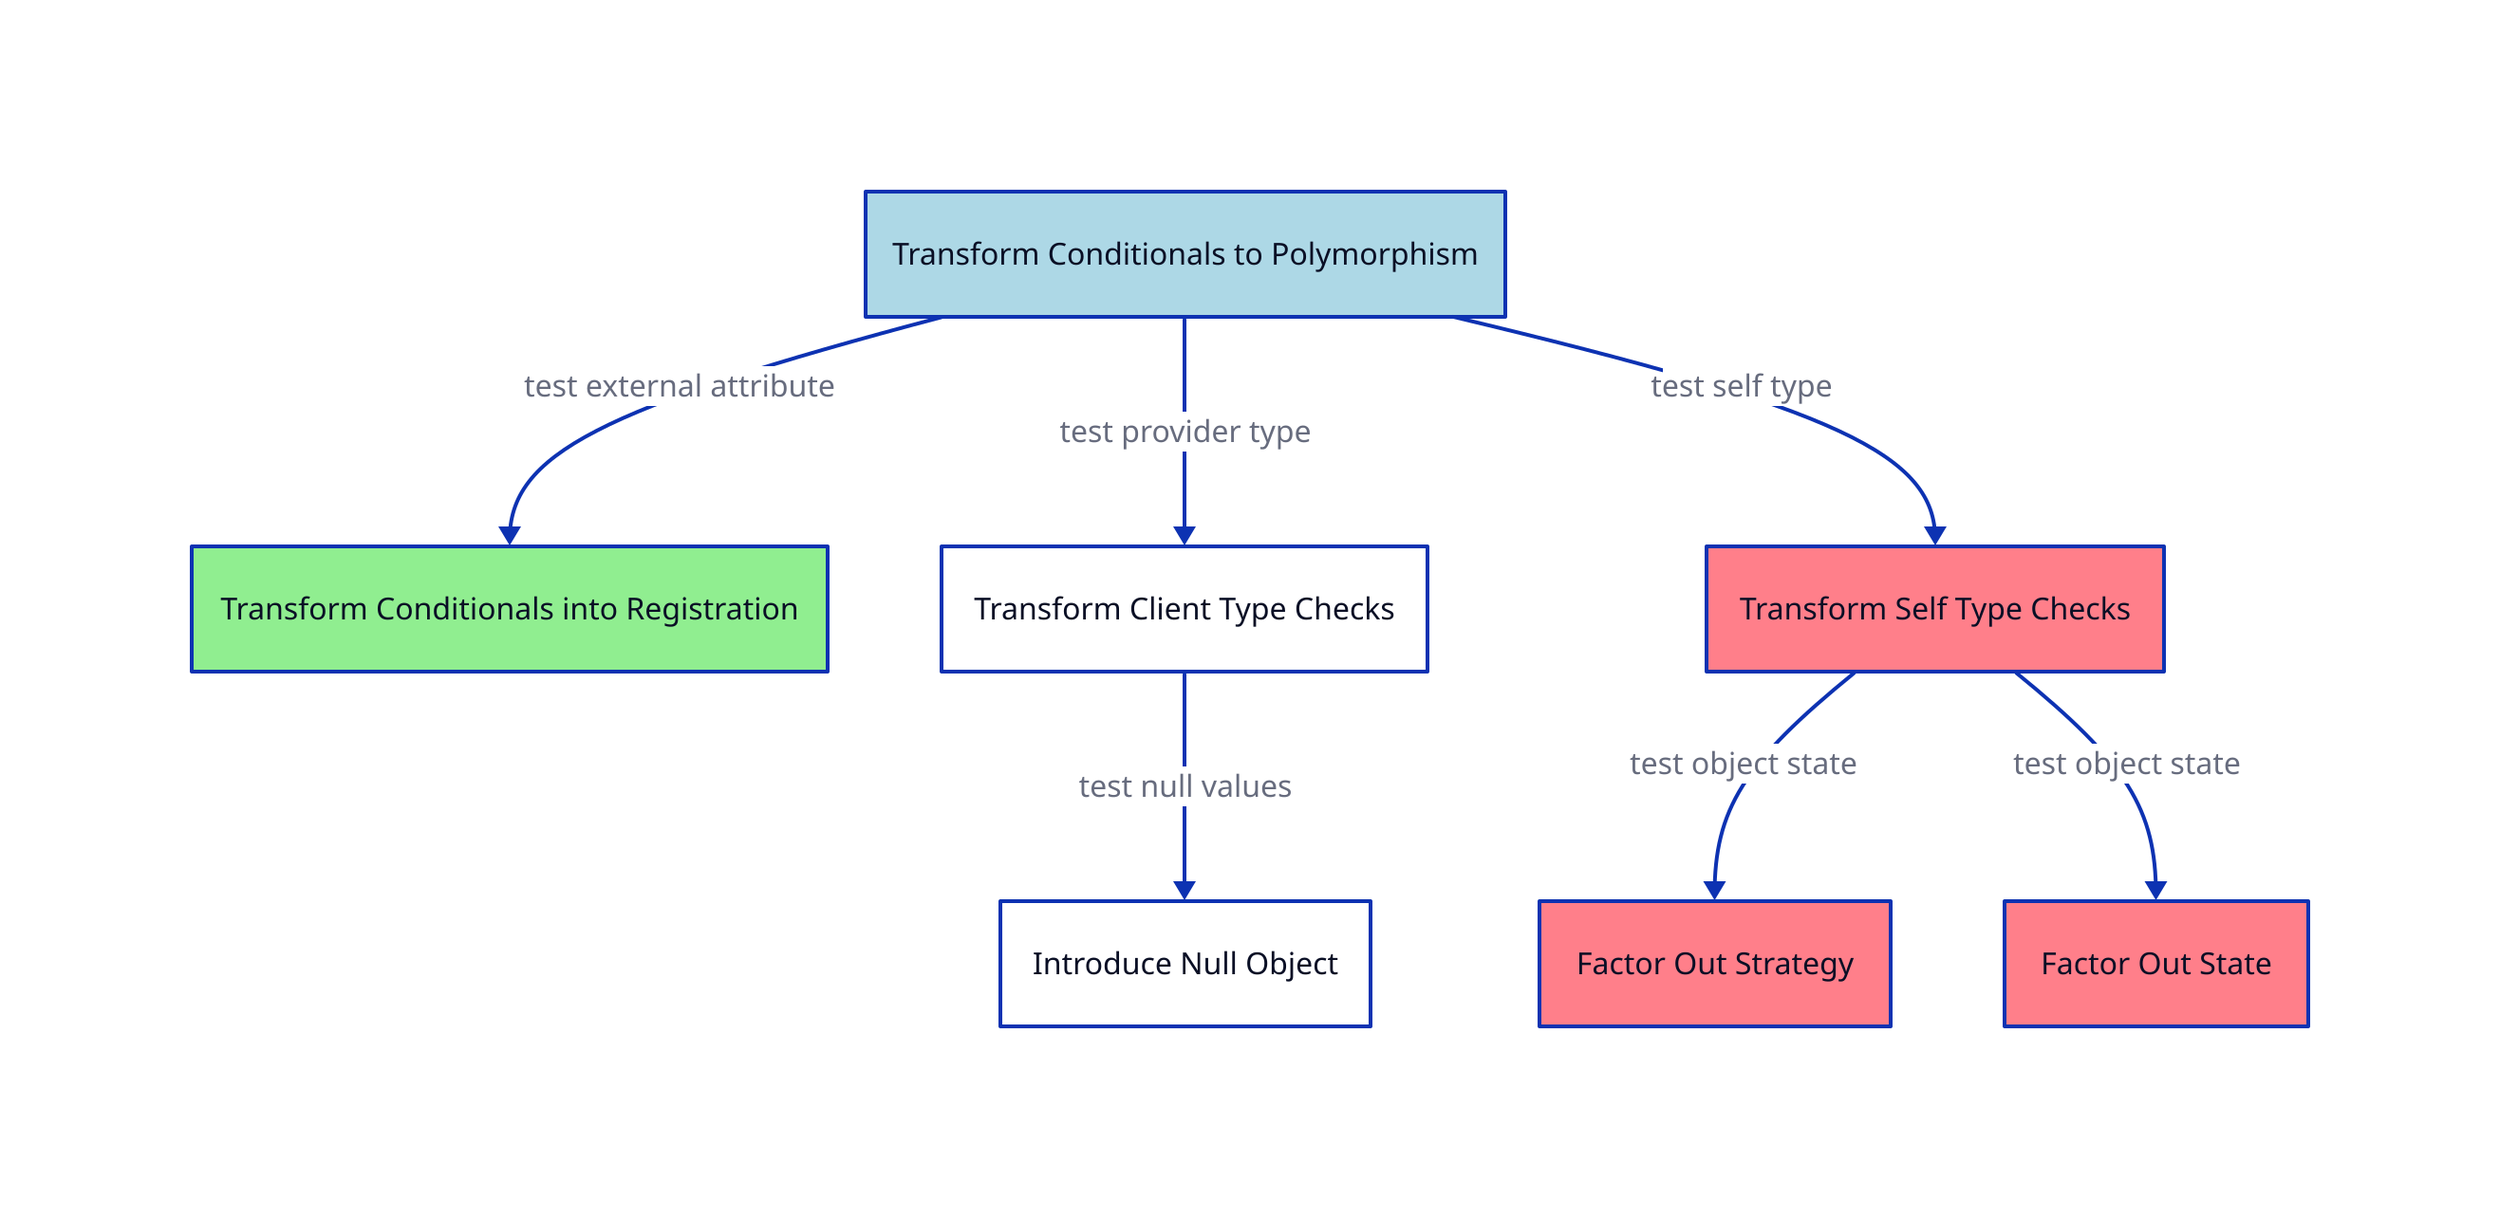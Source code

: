
tctp: Transform Conditionals to Polymorphism {style: {fill: lightblue}}

tcir: Transform Conditionals into Registration {style: {fill: lightgreen}}

tctc: Transform Client Type Checks {style: {fill: white}}
ino: Introduce Null Object {style: {fill: white}}

tstc: Transform Self Type Checks {style: {fill: '#ff7f8a'}}
fos1: Factor Out Strategy {style: {fill: '#ff7f8a'}}
fos2: Factor Out State {style: {fill: '#ff7f8a'}}

tctp -> tcir: test external attribute

tctp -> tctc: test provider type
tctc -> ino: test null values

tctp -> tstc: test self type
tstc -> fos1: test object state
tstc -> fos2: test object state

